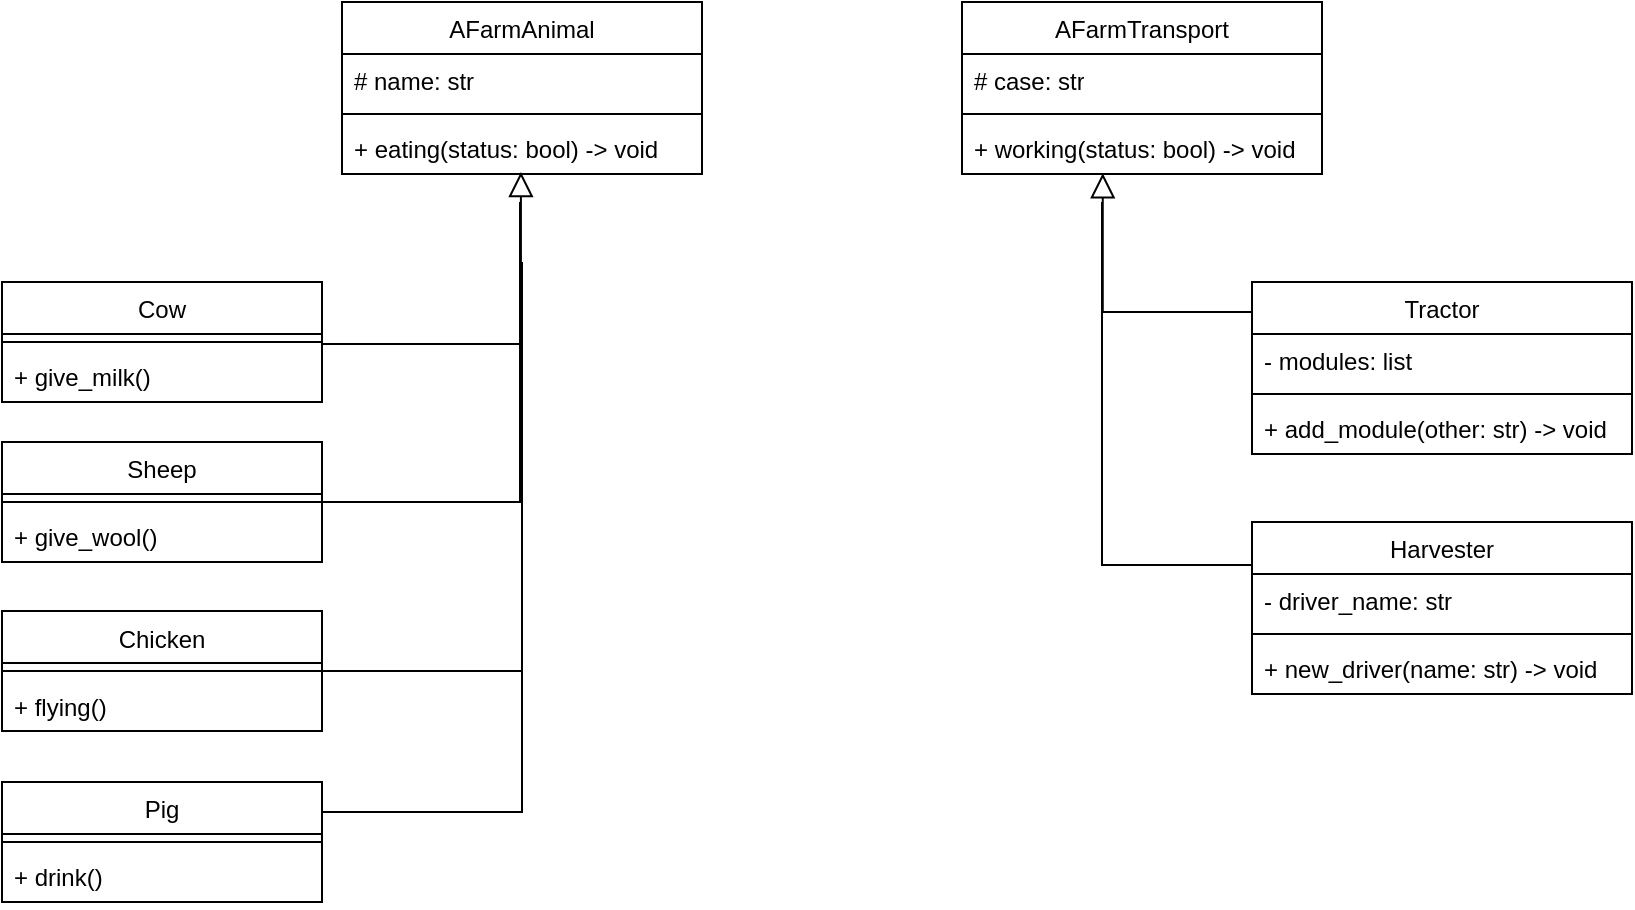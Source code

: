 <mxfile version="26.0.14">
  <diagram id="C5RBs43oDa-KdzZeNtuy" name="Page-1">
    <mxGraphModel dx="1235" dy="671" grid="1" gridSize="10" guides="1" tooltips="1" connect="1" arrows="1" fold="1" page="1" pageScale="1" pageWidth="827" pageHeight="1169" background="none" math="0" shadow="0">
      <root>
        <mxCell id="WIyWlLk6GJQsqaUBKTNV-0" />
        <mxCell id="WIyWlLk6GJQsqaUBKTNV-1" parent="WIyWlLk6GJQsqaUBKTNV-0" />
        <mxCell id="zkfFHV4jXpPFQw0GAbJ--16" value="" style="endArrow=block;endSize=10;endFill=0;shadow=0;strokeWidth=1;rounded=0;curved=0;edgeStyle=elbowEdgeStyle;elbow=vertical;exitX=1;exitY=0.5;exitDx=0;exitDy=0;entryX=0.497;entryY=0.963;entryDx=0;entryDy=0;entryPerimeter=0;" parent="WIyWlLk6GJQsqaUBKTNV-1" target="yNODqJB5v_RiRByvOf6w-46" edge="1">
          <mxGeometry width="160" relative="1" as="geometry">
            <mxPoint x="160" y="421" as="sourcePoint" />
            <mxPoint x="260" y="240" as="targetPoint" />
            <Array as="points">
              <mxPoint x="250" y="421" />
            </Array>
          </mxGeometry>
        </mxCell>
        <mxCell id="yNODqJB5v_RiRByvOf6w-31" value="" style="endArrow=none;html=1;rounded=0;exitX=0;exitY=0.25;exitDx=0;exitDy=0;edgeStyle=elbowEdgeStyle;" parent="WIyWlLk6GJQsqaUBKTNV-1" source="VLYC7PA4NSblD3HrpuO8-17" edge="1">
          <mxGeometry width="50" height="50" relative="1" as="geometry">
            <mxPoint x="625" y="530" as="sourcePoint" />
            <mxPoint x="550" y="350" as="targetPoint" />
            <Array as="points">
              <mxPoint x="550" y="530" />
            </Array>
          </mxGeometry>
        </mxCell>
        <mxCell id="yNODqJB5v_RiRByvOf6w-35" value="" style="endArrow=none;html=1;rounded=0;edgeStyle=elbowEdgeStyle;exitX=1;exitY=0.5;exitDx=0;exitDy=0;" parent="WIyWlLk6GJQsqaUBKTNV-1" edge="1" source="yNODqJB5v_RiRByvOf6w-65">
          <mxGeometry width="50" height="50" relative="1" as="geometry">
            <mxPoint x="160" y="589" as="sourcePoint" />
            <mxPoint x="260" y="380" as="targetPoint" />
            <Array as="points">
              <mxPoint x="260" y="580" />
            </Array>
          </mxGeometry>
        </mxCell>
        <mxCell id="yNODqJB5v_RiRByvOf6w-36" value="" style="endArrow=block;endSize=10;endFill=0;shadow=0;strokeWidth=1;rounded=0;curved=0;edgeStyle=elbowEdgeStyle;elbow=vertical;exitX=0;exitY=0.25;exitDx=0;exitDy=0;entryX=0.391;entryY=0.985;entryDx=0;entryDy=0;entryPerimeter=0;" parent="WIyWlLk6GJQsqaUBKTNV-1" source="VLYC7PA4NSblD3HrpuO8-12" target="yNODqJB5v_RiRByvOf6w-56" edge="1">
          <mxGeometry width="160" relative="1" as="geometry">
            <mxPoint x="640" y="426" as="sourcePoint" />
            <mxPoint x="560" y="350" as="targetPoint" />
            <Array as="points">
              <mxPoint x="600" y="405" />
            </Array>
          </mxGeometry>
        </mxCell>
        <mxCell id="yNODqJB5v_RiRByvOf6w-38" value="" style="endArrow=none;html=1;rounded=0;exitX=1;exitY=0.5;exitDx=0;exitDy=0;edgeStyle=elbowEdgeStyle;" parent="WIyWlLk6GJQsqaUBKTNV-1" edge="1">
          <mxGeometry width="50" height="50" relative="1" as="geometry">
            <mxPoint x="159" y="500" as="sourcePoint" />
            <mxPoint x="259" y="350" as="targetPoint" />
            <Array as="points">
              <mxPoint x="259" y="500" />
            </Array>
          </mxGeometry>
        </mxCell>
        <mxCell id="yNODqJB5v_RiRByvOf6w-43" value="&lt;span style=&quot;font-weight: 400; text-wrap-mode: nowrap;&quot;&gt;AFarmAnimal&lt;/span&gt;" style="swimlane;fontStyle=1;align=center;verticalAlign=top;childLayout=stackLayout;horizontal=1;startSize=26;horizontalStack=0;resizeParent=1;resizeParentMax=0;resizeLast=0;collapsible=1;marginBottom=0;whiteSpace=wrap;html=1;" parent="WIyWlLk6GJQsqaUBKTNV-1" vertex="1">
          <mxGeometry x="170" y="250" width="180" height="86" as="geometry" />
        </mxCell>
        <mxCell id="yNODqJB5v_RiRByvOf6w-44" value="# name: str" style="text;strokeColor=none;fillColor=none;align=left;verticalAlign=top;spacingLeft=4;spacingRight=4;overflow=hidden;rotatable=0;points=[[0,0.5],[1,0.5]];portConstraint=eastwest;whiteSpace=wrap;html=1;" parent="yNODqJB5v_RiRByvOf6w-43" vertex="1">
          <mxGeometry y="26" width="180" height="26" as="geometry" />
        </mxCell>
        <mxCell id="yNODqJB5v_RiRByvOf6w-45" value="" style="line;strokeWidth=1;fillColor=none;align=left;verticalAlign=middle;spacingTop=-1;spacingLeft=3;spacingRight=3;rotatable=0;labelPosition=right;points=[];portConstraint=eastwest;strokeColor=inherit;" parent="yNODqJB5v_RiRByvOf6w-43" vertex="1">
          <mxGeometry y="52" width="180" height="8" as="geometry" />
        </mxCell>
        <mxCell id="yNODqJB5v_RiRByvOf6w-46" value="+ eating(status: bool) -&amp;gt; void" style="text;strokeColor=none;fillColor=none;align=left;verticalAlign=top;spacingLeft=4;spacingRight=4;overflow=hidden;rotatable=0;points=[[0,0.5],[1,0.5]];portConstraint=eastwest;whiteSpace=wrap;html=1;" parent="yNODqJB5v_RiRByvOf6w-43" vertex="1">
          <mxGeometry y="60" width="180" height="26" as="geometry" />
        </mxCell>
        <mxCell id="yNODqJB5v_RiRByvOf6w-49" value="" style="endArrow=none;html=1;rounded=0;edgeStyle=elbowEdgeStyle;exitX=1;exitY=0.25;exitDx=0;exitDy=0;" parent="WIyWlLk6GJQsqaUBKTNV-1" source="VLYC7PA4NSblD3HrpuO8-2" edge="1">
          <mxGeometry width="50" height="50" relative="1" as="geometry">
            <mxPoint x="160" y="660" as="sourcePoint" />
            <mxPoint x="260" y="460" as="targetPoint" />
            <Array as="points">
              <mxPoint x="260" y="660" />
            </Array>
          </mxGeometry>
        </mxCell>
        <mxCell id="yNODqJB5v_RiRByvOf6w-53" value="&lt;span style=&quot;font-weight: 400; text-wrap-mode: nowrap;&quot;&gt;AFarmTransport&lt;/span&gt;" style="swimlane;fontStyle=1;align=center;verticalAlign=top;childLayout=stackLayout;horizontal=1;startSize=26;horizontalStack=0;resizeParent=1;resizeParentMax=0;resizeLast=0;collapsible=1;marginBottom=0;whiteSpace=wrap;html=1;" parent="WIyWlLk6GJQsqaUBKTNV-1" vertex="1">
          <mxGeometry x="480" y="250" width="180" height="86" as="geometry" />
        </mxCell>
        <mxCell id="yNODqJB5v_RiRByvOf6w-54" value="# case: str" style="text;strokeColor=none;fillColor=none;align=left;verticalAlign=top;spacingLeft=4;spacingRight=4;overflow=hidden;rotatable=0;points=[[0,0.5],[1,0.5]];portConstraint=eastwest;whiteSpace=wrap;html=1;" parent="yNODqJB5v_RiRByvOf6w-53" vertex="1">
          <mxGeometry y="26" width="180" height="26" as="geometry" />
        </mxCell>
        <mxCell id="yNODqJB5v_RiRByvOf6w-55" value="" style="line;strokeWidth=1;fillColor=none;align=left;verticalAlign=middle;spacingTop=-1;spacingLeft=3;spacingRight=3;rotatable=0;labelPosition=right;points=[];portConstraint=eastwest;strokeColor=inherit;" parent="yNODqJB5v_RiRByvOf6w-53" vertex="1">
          <mxGeometry y="52" width="180" height="8" as="geometry" />
        </mxCell>
        <mxCell id="yNODqJB5v_RiRByvOf6w-56" value="+ working(status: bool) -&amp;gt; void" style="text;strokeColor=none;fillColor=none;align=left;verticalAlign=top;spacingLeft=4;spacingRight=4;overflow=hidden;rotatable=0;points=[[0,0.5],[1,0.5]];portConstraint=eastwest;whiteSpace=wrap;html=1;" parent="yNODqJB5v_RiRByvOf6w-53" vertex="1">
          <mxGeometry y="60" width="180" height="26" as="geometry" />
        </mxCell>
        <mxCell id="yNODqJB5v_RiRByvOf6w-65" value="&lt;span style=&quot;font-weight: 400; text-wrap-mode: nowrap;&quot;&gt;Chicken&lt;/span&gt;" style="swimlane;fontStyle=1;align=center;verticalAlign=top;childLayout=stackLayout;horizontal=1;startSize=26;horizontalStack=0;resizeParent=1;resizeParentMax=0;resizeLast=0;collapsible=1;marginBottom=0;whiteSpace=wrap;html=1;" parent="WIyWlLk6GJQsqaUBKTNV-1" vertex="1">
          <mxGeometry y="554.5" width="160" height="60" as="geometry" />
        </mxCell>
        <mxCell id="yNODqJB5v_RiRByvOf6w-67" value="" style="line;strokeWidth=1;fillColor=none;align=left;verticalAlign=middle;spacingTop=-1;spacingLeft=3;spacingRight=3;rotatable=0;labelPosition=right;points=[];portConstraint=eastwest;strokeColor=inherit;" parent="yNODqJB5v_RiRByvOf6w-65" vertex="1">
          <mxGeometry y="26" width="160" height="8" as="geometry" />
        </mxCell>
        <mxCell id="yNODqJB5v_RiRByvOf6w-68" value="+ flying()" style="text;strokeColor=none;fillColor=none;align=left;verticalAlign=top;spacingLeft=4;spacingRight=4;overflow=hidden;rotatable=0;points=[[0,0.5],[1,0.5]];portConstraint=eastwest;whiteSpace=wrap;html=1;" parent="yNODqJB5v_RiRByvOf6w-65" vertex="1">
          <mxGeometry y="34" width="160" height="26" as="geometry" />
        </mxCell>
        <mxCell id="VLYC7PA4NSblD3HrpuO8-2" value="&lt;span style=&quot;font-weight: 400; text-wrap-mode: nowrap;&quot;&gt;Pig&lt;/span&gt;" style="swimlane;fontStyle=1;align=center;verticalAlign=top;childLayout=stackLayout;horizontal=1;startSize=26;horizontalStack=0;resizeParent=1;resizeParentMax=0;resizeLast=0;collapsible=1;marginBottom=0;whiteSpace=wrap;html=1;" vertex="1" parent="WIyWlLk6GJQsqaUBKTNV-1">
          <mxGeometry y="640" width="160" height="60" as="geometry" />
        </mxCell>
        <mxCell id="VLYC7PA4NSblD3HrpuO8-3" value="" style="line;strokeWidth=1;fillColor=none;align=left;verticalAlign=middle;spacingTop=-1;spacingLeft=3;spacingRight=3;rotatable=0;labelPosition=right;points=[];portConstraint=eastwest;strokeColor=inherit;" vertex="1" parent="VLYC7PA4NSblD3HrpuO8-2">
          <mxGeometry y="26" width="160" height="8" as="geometry" />
        </mxCell>
        <mxCell id="VLYC7PA4NSblD3HrpuO8-4" value="+ drink()" style="text;strokeColor=none;fillColor=none;align=left;verticalAlign=top;spacingLeft=4;spacingRight=4;overflow=hidden;rotatable=0;points=[[0,0.5],[1,0.5]];portConstraint=eastwest;whiteSpace=wrap;html=1;" vertex="1" parent="VLYC7PA4NSblD3HrpuO8-2">
          <mxGeometry y="34" width="160" height="26" as="geometry" />
        </mxCell>
        <mxCell id="VLYC7PA4NSblD3HrpuO8-5" value="&lt;span style=&quot;font-weight: 400; text-wrap-mode: nowrap;&quot;&gt;Sheep&lt;/span&gt;" style="swimlane;fontStyle=1;align=center;verticalAlign=top;childLayout=stackLayout;horizontal=1;startSize=26;horizontalStack=0;resizeParent=1;resizeParentMax=0;resizeLast=0;collapsible=1;marginBottom=0;whiteSpace=wrap;html=1;" vertex="1" parent="WIyWlLk6GJQsqaUBKTNV-1">
          <mxGeometry y="470" width="160" height="60" as="geometry" />
        </mxCell>
        <mxCell id="VLYC7PA4NSblD3HrpuO8-6" value="" style="line;strokeWidth=1;fillColor=none;align=left;verticalAlign=middle;spacingTop=-1;spacingLeft=3;spacingRight=3;rotatable=0;labelPosition=right;points=[];portConstraint=eastwest;strokeColor=inherit;" vertex="1" parent="VLYC7PA4NSblD3HrpuO8-5">
          <mxGeometry y="26" width="160" height="8" as="geometry" />
        </mxCell>
        <mxCell id="VLYC7PA4NSblD3HrpuO8-7" value="+ give_wool()" style="text;strokeColor=none;fillColor=none;align=left;verticalAlign=top;spacingLeft=4;spacingRight=4;overflow=hidden;rotatable=0;points=[[0,0.5],[1,0.5]];portConstraint=eastwest;whiteSpace=wrap;html=1;" vertex="1" parent="VLYC7PA4NSblD3HrpuO8-5">
          <mxGeometry y="34" width="160" height="26" as="geometry" />
        </mxCell>
        <mxCell id="VLYC7PA4NSblD3HrpuO8-8" value="&lt;span style=&quot;font-weight: 400; text-wrap-mode: nowrap;&quot;&gt;Cow&lt;/span&gt;" style="swimlane;fontStyle=1;align=center;verticalAlign=top;childLayout=stackLayout;horizontal=1;startSize=26;horizontalStack=0;resizeParent=1;resizeParentMax=0;resizeLast=0;collapsible=1;marginBottom=0;whiteSpace=wrap;html=1;" vertex="1" parent="WIyWlLk6GJQsqaUBKTNV-1">
          <mxGeometry y="390" width="160" height="60" as="geometry" />
        </mxCell>
        <mxCell id="VLYC7PA4NSblD3HrpuO8-9" value="" style="line;strokeWidth=1;fillColor=none;align=left;verticalAlign=middle;spacingTop=-1;spacingLeft=3;spacingRight=3;rotatable=0;labelPosition=right;points=[];portConstraint=eastwest;strokeColor=inherit;" vertex="1" parent="VLYC7PA4NSblD3HrpuO8-8">
          <mxGeometry y="26" width="160" height="8" as="geometry" />
        </mxCell>
        <mxCell id="VLYC7PA4NSblD3HrpuO8-10" value="+ give_milk()" style="text;strokeColor=none;fillColor=none;align=left;verticalAlign=top;spacingLeft=4;spacingRight=4;overflow=hidden;rotatable=0;points=[[0,0.5],[1,0.5]];portConstraint=eastwest;whiteSpace=wrap;html=1;" vertex="1" parent="VLYC7PA4NSblD3HrpuO8-8">
          <mxGeometry y="34" width="160" height="26" as="geometry" />
        </mxCell>
        <mxCell id="VLYC7PA4NSblD3HrpuO8-12" value="&lt;span style=&quot;font-weight: 400; text-wrap-mode: nowrap;&quot;&gt;Tractor&lt;/span&gt;" style="swimlane;fontStyle=1;align=center;verticalAlign=top;childLayout=stackLayout;horizontal=1;startSize=26;horizontalStack=0;resizeParent=1;resizeParentMax=0;resizeLast=0;collapsible=1;marginBottom=0;whiteSpace=wrap;html=1;" vertex="1" parent="WIyWlLk6GJQsqaUBKTNV-1">
          <mxGeometry x="625" y="390" width="190" height="86" as="geometry" />
        </mxCell>
        <mxCell id="VLYC7PA4NSblD3HrpuO8-14" value="- modules: list" style="text;strokeColor=none;fillColor=none;align=left;verticalAlign=top;spacingLeft=4;spacingRight=4;overflow=hidden;rotatable=0;points=[[0,0.5],[1,0.5]];portConstraint=eastwest;whiteSpace=wrap;html=1;" vertex="1" parent="VLYC7PA4NSblD3HrpuO8-12">
          <mxGeometry y="26" width="190" height="26" as="geometry" />
        </mxCell>
        <mxCell id="VLYC7PA4NSblD3HrpuO8-13" value="" style="line;strokeWidth=1;fillColor=none;align=left;verticalAlign=middle;spacingTop=-1;spacingLeft=3;spacingRight=3;rotatable=0;labelPosition=right;points=[];portConstraint=eastwest;strokeColor=inherit;" vertex="1" parent="VLYC7PA4NSblD3HrpuO8-12">
          <mxGeometry y="52" width="190" height="8" as="geometry" />
        </mxCell>
        <mxCell id="VLYC7PA4NSblD3HrpuO8-15" value="+ add_module(other: str) -&amp;gt; void" style="text;strokeColor=none;fillColor=none;align=left;verticalAlign=top;spacingLeft=4;spacingRight=4;overflow=hidden;rotatable=0;points=[[0,0.5],[1,0.5]];portConstraint=eastwest;whiteSpace=wrap;html=1;" vertex="1" parent="VLYC7PA4NSblD3HrpuO8-12">
          <mxGeometry y="60" width="190" height="26" as="geometry" />
        </mxCell>
        <mxCell id="VLYC7PA4NSblD3HrpuO8-17" value="&lt;span style=&quot;font-weight: 400; text-wrap-mode: nowrap;&quot;&gt;Harvester&lt;/span&gt;" style="swimlane;fontStyle=1;align=center;verticalAlign=top;childLayout=stackLayout;horizontal=1;startSize=26;horizontalStack=0;resizeParent=1;resizeParentMax=0;resizeLast=0;collapsible=1;marginBottom=0;whiteSpace=wrap;html=1;" vertex="1" parent="WIyWlLk6GJQsqaUBKTNV-1">
          <mxGeometry x="625" y="510" width="190" height="86" as="geometry" />
        </mxCell>
        <mxCell id="VLYC7PA4NSblD3HrpuO8-18" value="- driver_name: str" style="text;strokeColor=none;fillColor=none;align=left;verticalAlign=top;spacingLeft=4;spacingRight=4;overflow=hidden;rotatable=0;points=[[0,0.5],[1,0.5]];portConstraint=eastwest;whiteSpace=wrap;html=1;" vertex="1" parent="VLYC7PA4NSblD3HrpuO8-17">
          <mxGeometry y="26" width="190" height="26" as="geometry" />
        </mxCell>
        <mxCell id="VLYC7PA4NSblD3HrpuO8-19" value="" style="line;strokeWidth=1;fillColor=none;align=left;verticalAlign=middle;spacingTop=-1;spacingLeft=3;spacingRight=3;rotatable=0;labelPosition=right;points=[];portConstraint=eastwest;strokeColor=inherit;" vertex="1" parent="VLYC7PA4NSblD3HrpuO8-17">
          <mxGeometry y="52" width="190" height="8" as="geometry" />
        </mxCell>
        <mxCell id="VLYC7PA4NSblD3HrpuO8-21" value="+ new_driver(name: str) -&amp;gt; void" style="text;strokeColor=none;fillColor=none;align=left;verticalAlign=top;spacingLeft=4;spacingRight=4;overflow=hidden;rotatable=0;points=[[0,0.5],[1,0.5]];portConstraint=eastwest;whiteSpace=wrap;html=1;" vertex="1" parent="VLYC7PA4NSblD3HrpuO8-17">
          <mxGeometry y="60" width="190" height="26" as="geometry" />
        </mxCell>
      </root>
    </mxGraphModel>
  </diagram>
</mxfile>

